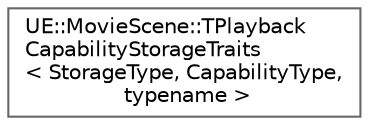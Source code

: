 digraph "Graphical Class Hierarchy"
{
 // INTERACTIVE_SVG=YES
 // LATEX_PDF_SIZE
  bgcolor="transparent";
  edge [fontname=Helvetica,fontsize=10,labelfontname=Helvetica,labelfontsize=10];
  node [fontname=Helvetica,fontsize=10,shape=box,height=0.2,width=0.4];
  rankdir="LR";
  Node0 [id="Node000000",label="UE::MovieScene::TPlayback\lCapabilityStorageTraits\l\< StorageType, CapabilityType,\l typename \>",height=0.2,width=0.4,color="grey40", fillcolor="white", style="filled",URL="$de/df1/structUE_1_1MovieScene_1_1TPlaybackCapabilityStorageTraits.html",tooltip=" "];
}
